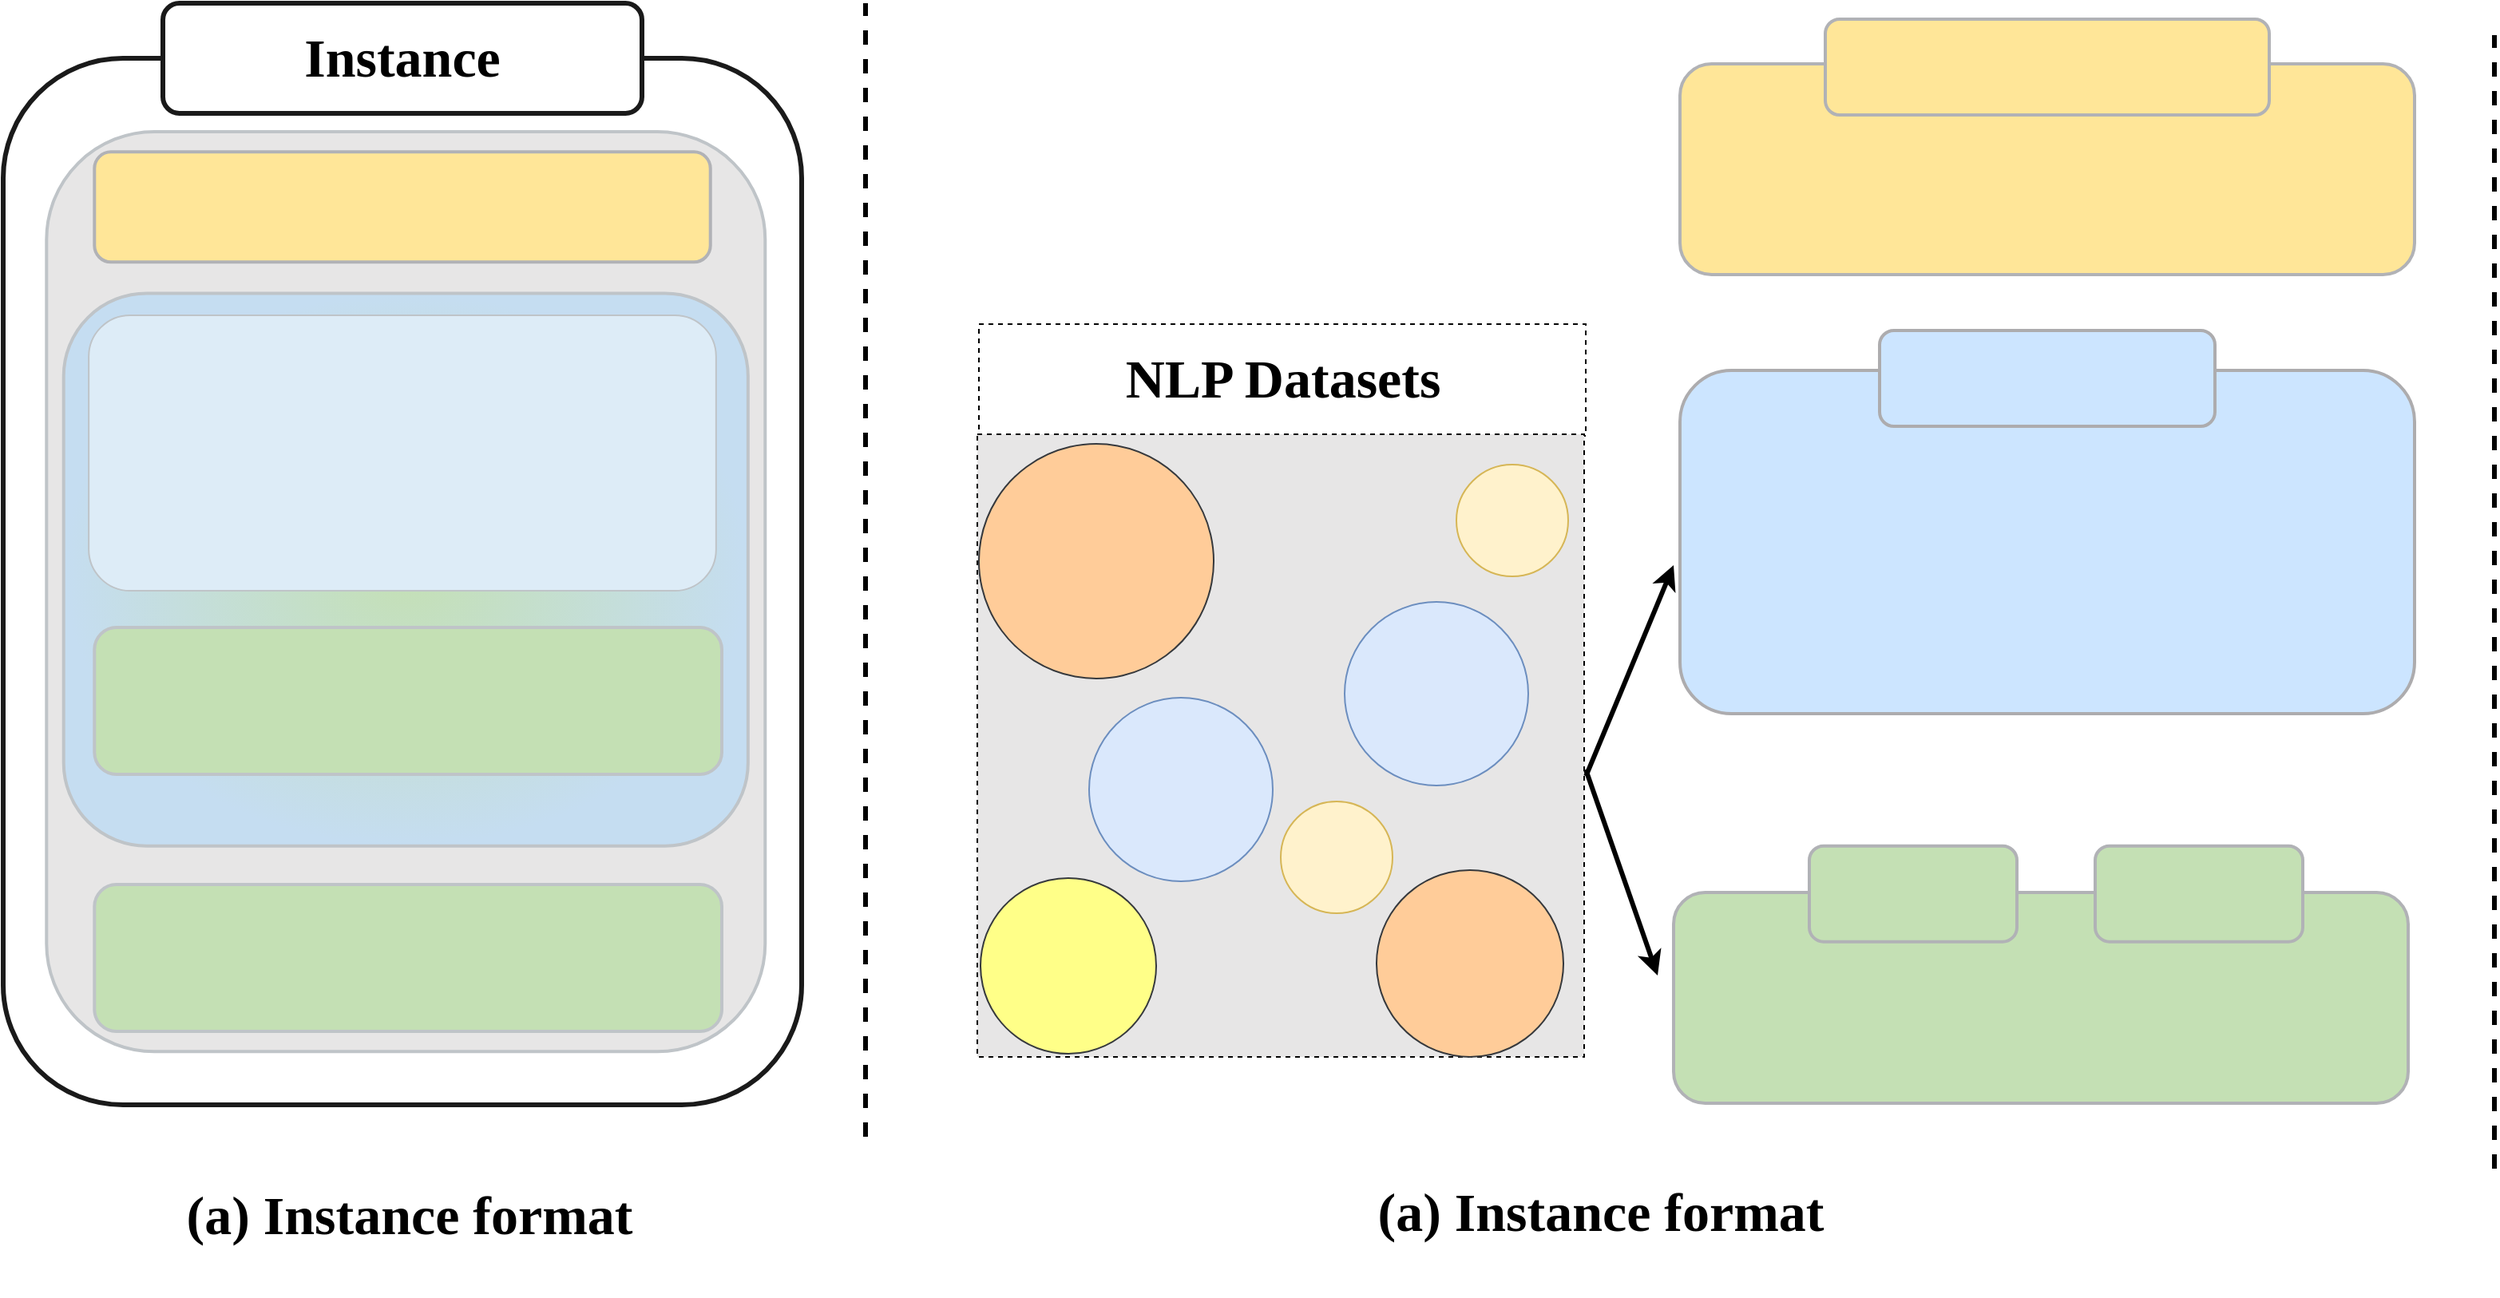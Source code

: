 <mxfile version="21.6.3" type="github">
  <diagram name="第 1 页" id="urADUWJFApaHOWvY2Q-J">
    <mxGraphModel dx="2411" dy="1496" grid="1" gridSize="10" guides="1" tooltips="1" connect="1" arrows="1" fold="1" page="1" pageScale="1" pageWidth="827" pageHeight="1169" math="0" shadow="0">
      <root>
        <mxCell id="0" />
        <mxCell id="1" parent="0" />
        <mxCell id="3Cm4z7Rbqq3TpNdfCXnM-36" value="" style="whiteSpace=wrap;html=1;dashed=1;strokeWidth=1;fillColor=none;" vertex="1" parent="1">
          <mxGeometry x="591" y="461" width="380" height="70" as="geometry" />
        </mxCell>
        <mxCell id="3Cm4z7Rbqq3TpNdfCXnM-26" value="" style="rounded=1;whiteSpace=wrap;html=1;strokeWidth=2;fillColor=#cce5ff;strokeColor=#adacae;" vertex="1" parent="1">
          <mxGeometry x="1030" y="490" width="460" height="215" as="geometry" />
        </mxCell>
        <mxCell id="3Cm4z7Rbqq3TpNdfCXnM-10" value="" style="whiteSpace=wrap;html=1;dashed=1;strokeWidth=1;fillColor=#e7e6e6;" vertex="1" parent="1">
          <mxGeometry x="590" y="530" width="380" height="390" as="geometry" />
        </mxCell>
        <mxCell id="3Cm4z7Rbqq3TpNdfCXnM-11" value="" style="ellipse;whiteSpace=wrap;html=1;aspect=fixed;fillColor=#ffcc99;strokeColor=#36393d;rotation=212;" vertex="1" parent="1">
          <mxGeometry x="591" y="536" width="147" height="147" as="geometry" />
        </mxCell>
        <mxCell id="3Cm4z7Rbqq3TpNdfCXnM-9" value="" style="endArrow=none;dashed=1;html=1;rounded=0;strokeWidth=3;" edge="1" parent="1">
          <mxGeometry width="50" height="50" relative="1" as="geometry">
            <mxPoint x="520" y="970" as="sourcePoint" />
            <mxPoint x="520" y="260" as="targetPoint" />
          </mxGeometry>
        </mxCell>
        <mxCell id="3Cm4z7Rbqq3TpNdfCXnM-12" value="" style="ellipse;whiteSpace=wrap;html=1;aspect=fixed;fillColor=#fff2cc;strokeColor=#d6b656;" vertex="1" parent="1">
          <mxGeometry x="780" y="760" width="70" height="70" as="geometry" />
        </mxCell>
        <mxCell id="3Cm4z7Rbqq3TpNdfCXnM-13" value="" style="ellipse;whiteSpace=wrap;html=1;aspect=fixed;fillColor=#dae8fc;strokeColor=#6c8ebf;" vertex="1" parent="1">
          <mxGeometry x="820" y="635" width="115" height="115" as="geometry" />
        </mxCell>
        <mxCell id="3Cm4z7Rbqq3TpNdfCXnM-17" value="" style="ellipse;whiteSpace=wrap;html=1;aspect=fixed;fillColor=#ffff88;strokeColor=#36393d;rotation=212;" vertex="1" parent="1">
          <mxGeometry x="592" y="808" width="110" height="110" as="geometry" />
        </mxCell>
        <mxCell id="3Cm4z7Rbqq3TpNdfCXnM-18" value="" style="ellipse;whiteSpace=wrap;html=1;aspect=fixed;fillColor=#dae8fc;strokeColor=#6c8ebf;" vertex="1" parent="1">
          <mxGeometry x="660" y="695" width="115" height="115" as="geometry" />
        </mxCell>
        <mxCell id="3Cm4z7Rbqq3TpNdfCXnM-19" value="" style="ellipse;whiteSpace=wrap;html=1;aspect=fixed;fillColor=#fff2cc;strokeColor=#d6b656;" vertex="1" parent="1">
          <mxGeometry x="890" y="549" width="70" height="70" as="geometry" />
        </mxCell>
        <mxCell id="3Cm4z7Rbqq3TpNdfCXnM-21" value="" style="ellipse;whiteSpace=wrap;html=1;aspect=fixed;fillColor=#ffcc99;strokeColor=#36393d;rotation=212;" vertex="1" parent="1">
          <mxGeometry x="840" y="803" width="117" height="117" as="geometry" />
        </mxCell>
        <mxCell id="3Cm4z7Rbqq3TpNdfCXnM-22" value="&lt;font style=&quot;font-size: 34px;&quot; face=&quot;Times New Roman&quot;&gt;(a) Instance format&lt;/font&gt;" style="text;strokeColor=none;fillColor=none;html=1;fontSize=24;fontStyle=1;verticalAlign=middle;align=center;" vertex="1" parent="1">
          <mxGeometry x="73.57" y="970" width="320" height="100" as="geometry" />
        </mxCell>
        <mxCell id="3Cm4z7Rbqq3TpNdfCXnM-25" value="" style="rounded=1;whiteSpace=wrap;html=1;strokeWidth=2;fillColor=#cce5ff;strokeColor=#adacae;" vertex="1" parent="1">
          <mxGeometry x="1155" y="465" width="210" height="60" as="geometry" />
        </mxCell>
        <mxCell id="3Cm4z7Rbqq3TpNdfCXnM-28" value="" style="rounded=1;whiteSpace=wrap;html=1;strokeWidth=2;fillColor=#c4e0b4;strokeColor=#b1b2b6;" vertex="1" parent="1">
          <mxGeometry x="1026" y="817" width="460" height="132" as="geometry" />
        </mxCell>
        <mxCell id="3Cm4z7Rbqq3TpNdfCXnM-29" value="" style="rounded=1;whiteSpace=wrap;html=1;strokeWidth=2;fillColor=#c4e0b4;strokeColor=#b1b2b6;" vertex="1" parent="1">
          <mxGeometry x="1111" y="787.85" width="130" height="60" as="geometry" />
        </mxCell>
        <mxCell id="3Cm4z7Rbqq3TpNdfCXnM-31" value="" style="rounded=1;whiteSpace=wrap;html=1;strokeWidth=2;fillColor=#c4e0b4;strokeColor=#b1b2b6;" vertex="1" parent="1">
          <mxGeometry x="1290" y="787.85" width="130" height="60" as="geometry" />
        </mxCell>
        <mxCell id="3Cm4z7Rbqq3TpNdfCXnM-37" value="" style="rounded=1;whiteSpace=wrap;html=1;strokeWidth=2;fillColor=#ffe698;strokeColor=#b1b2b6;" vertex="1" parent="1">
          <mxGeometry x="1030" y="298" width="460" height="132" as="geometry" />
        </mxCell>
        <mxCell id="3Cm4z7Rbqq3TpNdfCXnM-38" value="" style="rounded=1;whiteSpace=wrap;html=1;strokeWidth=2;fillColor=#ffe698;strokeColor=#b1b2b6;" vertex="1" parent="1">
          <mxGeometry x="1121" y="270" width="278" height="60" as="geometry" />
        </mxCell>
        <mxCell id="3Cm4z7Rbqq3TpNdfCXnM-1" value="" style="rounded=1;whiteSpace=wrap;html=1;strokeWidth=3;strokeColor=#1A1A1A;movable=1;resizable=1;rotatable=1;deletable=1;editable=1;locked=0;connectable=1;" vertex="1" parent="1">
          <mxGeometry x="-20" y="294.5" width="500" height="655.5" as="geometry" />
        </mxCell>
        <mxCell id="3Cm4z7Rbqq3TpNdfCXnM-32" value="" style="rounded=1;whiteSpace=wrap;html=1;strokeWidth=2;fillColor=#E7E6E6;strokeColor=#bfc4c8;movable=1;resizable=1;rotatable=1;deletable=1;editable=1;locked=0;connectable=1;" vertex="1" parent="1">
          <mxGeometry x="7.143" y="340.5" width="450" height="576.15" as="geometry" />
        </mxCell>
        <mxCell id="3Cm4z7Rbqq3TpNdfCXnM-2" value="&lt;font size=&quot;1&quot; face=&quot;Times New Roman&quot; style=&quot;&quot;&gt;&lt;b style=&quot;font-size: 34px;&quot;&gt;Instance&lt;/b&gt;&lt;/font&gt;" style="rounded=1;whiteSpace=wrap;html=1;strokeWidth=3;strokeColor=#1A1A1A;movable=1;resizable=1;rotatable=1;deletable=1;editable=1;locked=0;connectable=1;" vertex="1" parent="1">
          <mxGeometry x="80" y="260" width="300" height="69" as="geometry" />
        </mxCell>
        <mxCell id="3Cm4z7Rbqq3TpNdfCXnM-3" value="" style="rounded=1;whiteSpace=wrap;html=1;fillColor=#ffe698;strokeColor=#b1b2b6;movable=1;resizable=1;rotatable=1;deletable=1;editable=1;locked=0;connectable=1;strokeWidth=2;" vertex="1" parent="1">
          <mxGeometry x="37.143" y="353.15" width="385.714" height="69" as="geometry" />
        </mxCell>
        <mxCell id="3Cm4z7Rbqq3TpNdfCXnM-4" value="" style="whiteSpace=wrap;html=1;fillColor=#c4e0b4;strokeColor=#bfc4c8;gradientColor=#c5ddf1;gradientDirection=radial;rounded=1;strokeWidth=2;movable=1;resizable=1;rotatable=1;deletable=1;editable=1;locked=0;connectable=1;" vertex="1" parent="1">
          <mxGeometry x="17.857" y="441.7" width="428.571" height="346.15" as="geometry" />
        </mxCell>
        <mxCell id="3Cm4z7Rbqq3TpNdfCXnM-5" value="" style="rounded=1;whiteSpace=wrap;html=1;fillColor=#ddecf7;strokeColor=#bfc4c8;movable=1;resizable=1;rotatable=1;deletable=1;editable=1;locked=0;connectable=1;" vertex="1" parent="1">
          <mxGeometry x="33.571" y="455.5" width="392.857" height="172.5" as="geometry" />
        </mxCell>
        <mxCell id="3Cm4z7Rbqq3TpNdfCXnM-7" value="" style="rounded=1;whiteSpace=wrap;html=1;fillColor=#c4e0b4;strokeColor=#bfc4c8;strokeWidth=2;movable=1;resizable=1;rotatable=1;deletable=1;editable=1;locked=0;connectable=1;" vertex="1" parent="1">
          <mxGeometry x="37.143" y="651" width="392.857" height="92" as="geometry" />
        </mxCell>
        <mxCell id="3Cm4z7Rbqq3TpNdfCXnM-8" value="" style="rounded=1;whiteSpace=wrap;html=1;fillColor=#c4e0b4;strokeColor=#bfc4c8;strokeWidth=2;movable=1;resizable=1;rotatable=1;deletable=1;editable=1;locked=0;connectable=1;" vertex="1" parent="1">
          <mxGeometry x="37.143" y="812" width="392.857" height="92" as="geometry" />
        </mxCell>
        <mxCell id="3Cm4z7Rbqq3TpNdfCXnM-41" value="" style="endArrow=none;dashed=1;html=1;rounded=0;strokeWidth=3;" edge="1" parent="1">
          <mxGeometry width="50" height="50" relative="1" as="geometry">
            <mxPoint x="1540" y="990" as="sourcePoint" />
            <mxPoint x="1540" y="280" as="targetPoint" />
          </mxGeometry>
        </mxCell>
        <mxCell id="3Cm4z7Rbqq3TpNdfCXnM-42" value="&lt;font style=&quot;font-size: 34px;&quot; face=&quot;Times New Roman&quot;&gt;(a) Instance format&lt;/font&gt;" style="text;strokeColor=none;fillColor=none;html=1;fontSize=24;fontStyle=1;verticalAlign=middle;align=center;" vertex="1" parent="1">
          <mxGeometry x="820" y="968" width="320" height="100" as="geometry" />
        </mxCell>
        <mxCell id="3Cm4z7Rbqq3TpNdfCXnM-43" value="&lt;font style=&quot;font-size: 34px;&quot; face=&quot;Times New Roman&quot;&gt;NLP Datasets&lt;/font&gt;" style="text;strokeColor=none;fillColor=none;html=1;fontSize=24;fontStyle=1;verticalAlign=middle;align=center;" vertex="1" parent="1">
          <mxGeometry x="621" y="446" width="320" height="100" as="geometry" />
        </mxCell>
        <mxCell id="3Cm4z7Rbqq3TpNdfCXnM-44" value="" style="endArrow=classic;html=1;rounded=0;entryX=0.043;entryY=0.977;entryDx=0;entryDy=0;entryPerimeter=0;exitX=1.003;exitY=0.549;exitDx=0;exitDy=0;exitPerimeter=0;strokeWidth=3;" edge="1" parent="1" source="3Cm4z7Rbqq3TpNdfCXnM-10">
          <mxGeometry width="50" height="50" relative="1" as="geometry">
            <mxPoint x="990" y="720" as="sourcePoint" />
            <mxPoint x="1026.0" y="612.025" as="targetPoint" />
          </mxGeometry>
        </mxCell>
        <mxCell id="3Cm4z7Rbqq3TpNdfCXnM-45" value="" style="endArrow=classic;html=1;rounded=0;entryX=0;entryY=0.5;entryDx=0;entryDy=0;exitX=1.003;exitY=0.549;exitDx=0;exitDy=0;exitPerimeter=0;strokeWidth=3;" edge="1" parent="1">
          <mxGeometry width="50" height="50" relative="1" as="geometry">
            <mxPoint x="971" y="740" as="sourcePoint" />
            <mxPoint x="1016" y="869" as="targetPoint" />
          </mxGeometry>
        </mxCell>
      </root>
    </mxGraphModel>
  </diagram>
</mxfile>
